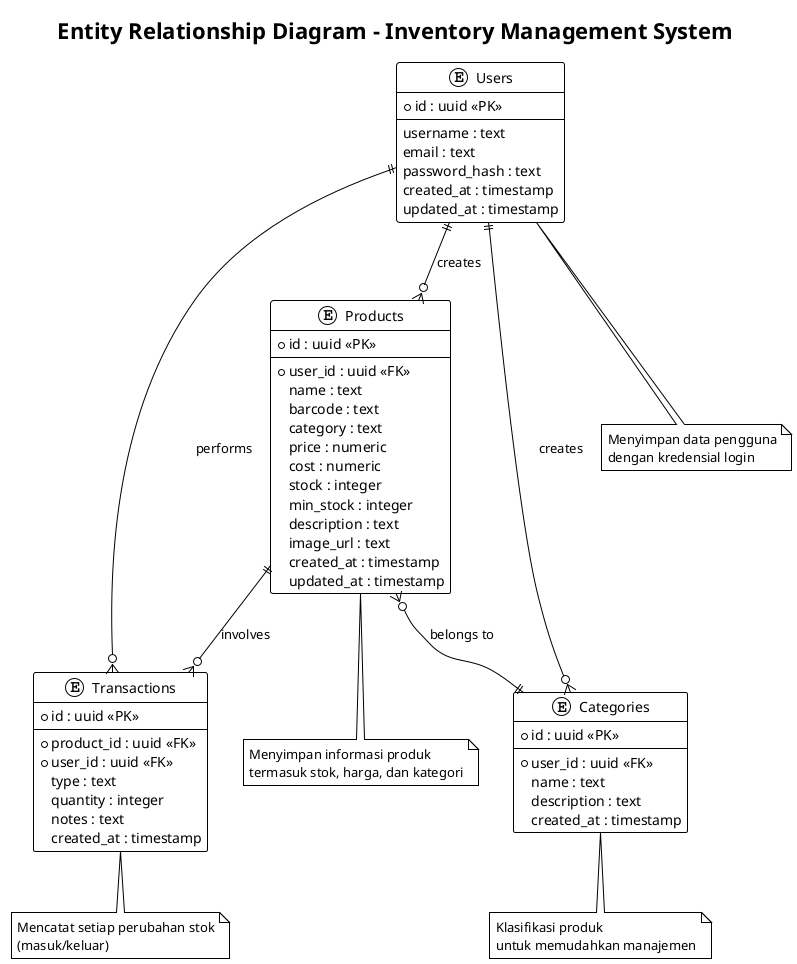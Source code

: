 @startuml "Inventory Management ERD"
!theme plain
title Entity Relationship Diagram - Inventory Management System

' Entities
entity "Users" as users {
  * id : uuid <<PK>>
  --
  username : text
  email : text
  password_hash : text
  created_at : timestamp
  updated_at : timestamp
}

entity "Products" as products {
  * id : uuid <<PK>>
  --
  * user_id : uuid <<FK>>
  name : text
  barcode : text
  category : text
  price : numeric
  cost : numeric
  stock : integer
  min_stock : integer
  description : text
  image_url : text
  created_at : timestamp
  updated_at : timestamp
}

entity "Transactions" as transactions {
  * id : uuid <<PK>>
  --
  * product_id : uuid <<FK>>
  * user_id : uuid <<FK>>
  type : text
  quantity : integer
  notes : text
  created_at : timestamp
}

entity "Categories" as categories {
  * id : uuid <<PK>>
  --
  * user_id : uuid <<FK>>
  name : text
  description : text
  created_at : timestamp
}

' Relationships
users ||--o{ products : "creates"
users ||--o{ transactions : "performs"
users ||--o{ categories : "creates"
products }o--|| categories : "belongs to"
products ||--o{ transactions : "involves"

' Notes
note bottom of users
  Menyimpan data pengguna
  dengan kredensial login
end note

note bottom of products
  Menyimpan informasi produk
  termasuk stok, harga, dan kategori
end note

note bottom of transactions
  Mencatat setiap perubahan stok
  (masuk/keluar)
end note

note bottom of categories
  Klasifikasi produk
  untuk memudahkan manajemen
end note
@enduml
